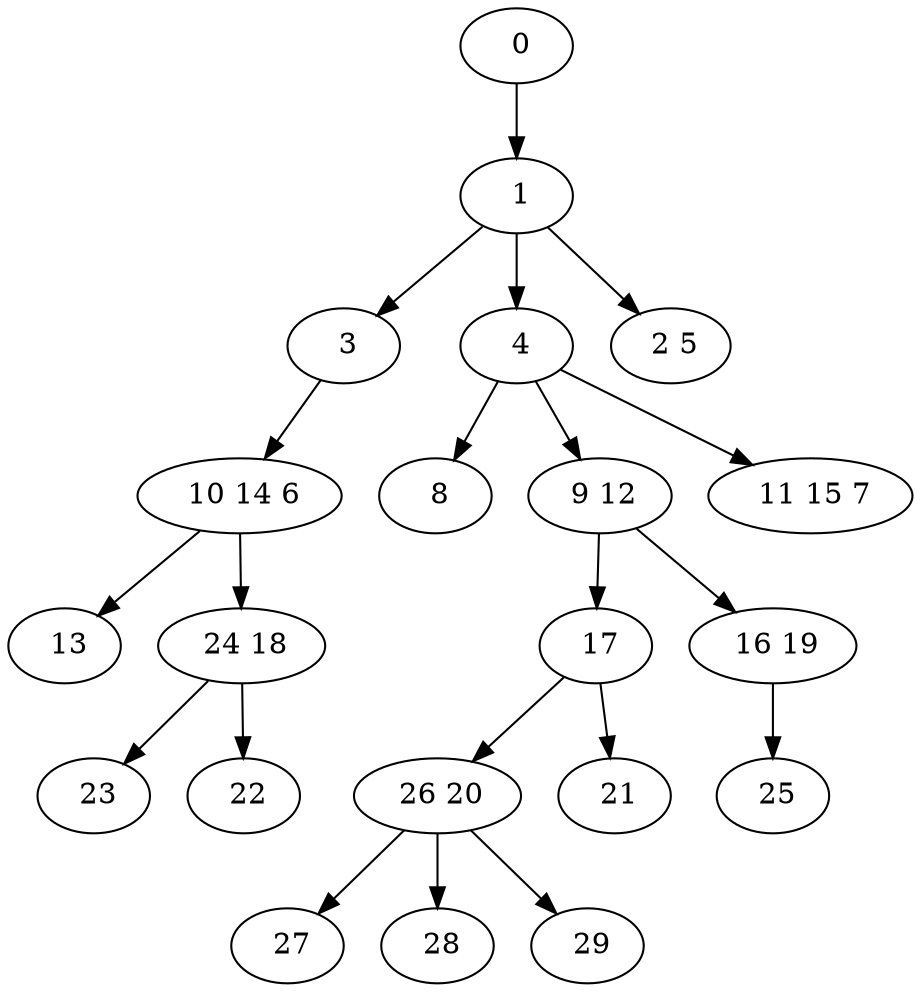 digraph mytree {
" 0" -> " 1";
" 1" -> " 3";
" 1" -> " 4";
" 1" -> " 2 5";
" 3" -> " 10 14 6";
" 4" -> " 8";
" 4" -> " 9 12";
" 4" -> " 11 15 7";
" 2 5";
" 10 14 6" -> " 13";
" 10 14 6" -> " 24 18";
" 8";
" 9 12" -> " 17";
" 9 12" -> " 16 19";
" 11 15 7";
" 17" -> " 26 20";
" 17" -> " 21";
" 16 19" -> " 25";
" 26 20" -> " 27";
" 26 20" -> " 28";
" 26 20" -> " 29";
" 13";
" 27";
" 28";
" 29";
" 21";
" 24 18" -> " 23";
" 24 18" -> " 22";
" 23";
" 22";
" 25";
}

